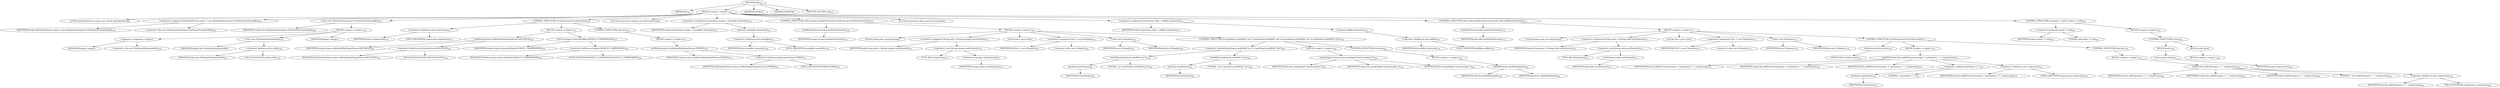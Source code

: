 digraph "link" {  
"210" [label = <(METHOD,link)<SUB>144</SUB>> ]
"16" [label = <(PARAM,this)<SUB>144</SUB>> ]
"211" [label = <(BLOCK,&lt;empty&gt;,&lt;empty&gt;)<SUB>144</SUB>> ]
"12" [label = <(LOCAL,ZipOutputStream output: java.util.zip.ZipOutputStream)> ]
"212" [label = <(&lt;operator&gt;.assignment,ZipOutputStream output = new ZipOutputStream(new FileOutputStream(outfile)))<SUB>145</SUB>> ]
"213" [label = <(IDENTIFIER,output,ZipOutputStream output = new ZipOutputStream(new FileOutputStream(outfile)))<SUB>145</SUB>> ]
"214" [label = <(&lt;operator&gt;.alloc,new ZipOutputStream(new FileOutputStream(outfile)))<SUB>145</SUB>> ]
"215" [label = <(&lt;init&gt;,new ZipOutputStream(new FileOutputStream(outfile)))<SUB>145</SUB>> ]
"11" [label = <(IDENTIFIER,output,new ZipOutputStream(new FileOutputStream(outfile)))<SUB>145</SUB>> ]
"216" [label = <(BLOCK,&lt;empty&gt;,&lt;empty&gt;)<SUB>145</SUB>> ]
"217" [label = <(&lt;operator&gt;.assignment,&lt;empty&gt;)> ]
"218" [label = <(IDENTIFIER,$obj2,&lt;empty&gt;)> ]
"219" [label = <(&lt;operator&gt;.alloc,new FileOutputStream(outfile))<SUB>145</SUB>> ]
"220" [label = <(&lt;init&gt;,new FileOutputStream(outfile))<SUB>145</SUB>> ]
"221" [label = <(IDENTIFIER,$obj2,new FileOutputStream(outfile))> ]
"222" [label = <(&lt;operator&gt;.fieldAccess,this.outfile)<SUB>145</SUB>> ]
"223" [label = <(IDENTIFIER,this,new FileOutputStream(outfile))<SUB>145</SUB>> ]
"224" [label = <(FIELD_IDENTIFIER,outfile,outfile)<SUB>145</SUB>> ]
"225" [label = <(IDENTIFIER,$obj2,&lt;empty&gt;)> ]
"226" [label = <(CONTROL_STRUCTURE,if (compression),if (compression))<SUB>147</SUB>> ]
"227" [label = <(&lt;operator&gt;.fieldAccess,this.compression)<SUB>147</SUB>> ]
"228" [label = <(IDENTIFIER,this,if (compression))<SUB>147</SUB>> ]
"229" [label = <(FIELD_IDENTIFIER,compression,compression)<SUB>147</SUB>> ]
"230" [label = <(BLOCK,&lt;empty&gt;,&lt;empty&gt;)<SUB>147</SUB>> ]
"231" [label = <(setMethod,output.setMethod(ZipOutputStream.DEFLATED))<SUB>148</SUB>> ]
"232" [label = <(IDENTIFIER,output,output.setMethod(ZipOutputStream.DEFLATED))<SUB>148</SUB>> ]
"233" [label = <(&lt;operator&gt;.fieldAccess,ZipOutputStream.DEFLATED)<SUB>148</SUB>> ]
"234" [label = <(IDENTIFIER,ZipOutputStream,output.setMethod(ZipOutputStream.DEFLATED))<SUB>148</SUB>> ]
"235" [label = <(FIELD_IDENTIFIER,DEFLATED,DEFLATED)<SUB>148</SUB>> ]
"236" [label = <(setLevel,output.setLevel(Deflater.DEFAULT_COMPRESSION))<SUB>149</SUB>> ]
"237" [label = <(IDENTIFIER,output,output.setLevel(Deflater.DEFAULT_COMPRESSION))<SUB>149</SUB>> ]
"238" [label = <(&lt;operator&gt;.fieldAccess,Deflater.DEFAULT_COMPRESSION)<SUB>149</SUB>> ]
"239" [label = <(IDENTIFIER,Deflater,output.setLevel(Deflater.DEFAULT_COMPRESSION))<SUB>149</SUB>> ]
"240" [label = <(FIELD_IDENTIFIER,DEFAULT_COMPRESSION,DEFAULT_COMPRESSION)<SUB>149</SUB>> ]
"241" [label = <(CONTROL_STRUCTURE,else,else)<SUB>150</SUB>> ]
"242" [label = <(BLOCK,&lt;empty&gt;,&lt;empty&gt;)<SUB>150</SUB>> ]
"243" [label = <(setMethod,output.setMethod(ZipOutputStream.STORED))<SUB>151</SUB>> ]
"244" [label = <(IDENTIFIER,output,output.setMethod(ZipOutputStream.STORED))<SUB>151</SUB>> ]
"245" [label = <(&lt;operator&gt;.fieldAccess,ZipOutputStream.STORED)<SUB>151</SUB>> ]
"246" [label = <(IDENTIFIER,ZipOutputStream,output.setMethod(ZipOutputStream.STORED))<SUB>151</SUB>> ]
"247" [label = <(FIELD_IDENTIFIER,STORED,STORED)<SUB>151</SUB>> ]
"248" [label = <(LOCAL,Enumeration merges: java.util.Enumeration)> ]
"249" [label = <(&lt;operator&gt;.assignment,Enumeration merges = mergefiles.elements())<SUB>154</SUB>> ]
"250" [label = <(IDENTIFIER,merges,Enumeration merges = mergefiles.elements())<SUB>154</SUB>> ]
"251" [label = <(elements,mergefiles.elements())<SUB>154</SUB>> ]
"252" [label = <(&lt;operator&gt;.fieldAccess,this.mergefiles)<SUB>154</SUB>> ]
"253" [label = <(IDENTIFIER,this,mergefiles.elements())<SUB>154</SUB>> ]
"254" [label = <(FIELD_IDENTIFIER,mergefiles,mergefiles)<SUB>154</SUB>> ]
"255" [label = <(CONTROL_STRUCTURE,while (merges.hasMoreElements()),while (merges.hasMoreElements()))<SUB>156</SUB>> ]
"256" [label = <(hasMoreElements,merges.hasMoreElements())<SUB>156</SUB>> ]
"257" [label = <(IDENTIFIER,merges,merges.hasMoreElements())<SUB>156</SUB>> ]
"258" [label = <(BLOCK,&lt;empty&gt;,&lt;empty&gt;)<SUB>156</SUB>> ]
"259" [label = <(LOCAL,String path: java.lang.String)> ]
"260" [label = <(&lt;operator&gt;.assignment,String path = (String) merges.nextElement())<SUB>157</SUB>> ]
"261" [label = <(IDENTIFIER,path,String path = (String) merges.nextElement())<SUB>157</SUB>> ]
"262" [label = <(&lt;operator&gt;.cast,(String) merges.nextElement())<SUB>157</SUB>> ]
"263" [label = <(TYPE_REF,String,String)<SUB>157</SUB>> ]
"264" [label = <(nextElement,merges.nextElement())<SUB>157</SUB>> ]
"265" [label = <(IDENTIFIER,merges,merges.nextElement())<SUB>157</SUB>> ]
"14" [label = <(LOCAL,File f: java.io.File)> ]
"266" [label = <(&lt;operator&gt;.assignment,File f = new File(path))<SUB>158</SUB>> ]
"267" [label = <(IDENTIFIER,f,File f = new File(path))<SUB>158</SUB>> ]
"268" [label = <(&lt;operator&gt;.alloc,new File(path))<SUB>158</SUB>> ]
"269" [label = <(&lt;init&gt;,new File(path))<SUB>158</SUB>> ]
"13" [label = <(IDENTIFIER,f,new File(path))<SUB>158</SUB>> ]
"270" [label = <(IDENTIFIER,path,new File(path))<SUB>158</SUB>> ]
"271" [label = <(CONTROL_STRUCTURE,if (f.getName().endsWith(&quot;.jar&quot;) || f.getName().endsWith(&quot;.zip&quot;)),if (f.getName().endsWith(&quot;.jar&quot;) || f.getName().endsWith(&quot;.zip&quot;)))<SUB>160</SUB>> ]
"272" [label = <(&lt;operator&gt;.logicalOr,f.getName().endsWith(&quot;.jar&quot;) || f.getName().endsWith(&quot;.zip&quot;))<SUB>160</SUB>> ]
"273" [label = <(endsWith,f.getName().endsWith(&quot;.jar&quot;))<SUB>160</SUB>> ]
"274" [label = <(getName,f.getName())<SUB>160</SUB>> ]
"275" [label = <(IDENTIFIER,f,f.getName())<SUB>160</SUB>> ]
"276" [label = <(LITERAL,&quot;.jar&quot;,f.getName().endsWith(&quot;.jar&quot;))<SUB>160</SUB>> ]
"277" [label = <(endsWith,f.getName().endsWith(&quot;.zip&quot;))<SUB>160</SUB>> ]
"278" [label = <(getName,f.getName())<SUB>160</SUB>> ]
"279" [label = <(IDENTIFIER,f,f.getName())<SUB>160</SUB>> ]
"280" [label = <(LITERAL,&quot;.zip&quot;,f.getName().endsWith(&quot;.zip&quot;))<SUB>160</SUB>> ]
"281" [label = <(BLOCK,&lt;empty&gt;,&lt;empty&gt;)<SUB>160</SUB>> ]
"282" [label = <(mergeZipJarContents,this.mergeZipJarContents(output, f))<SUB>162</SUB>> ]
"15" [label = <(IDENTIFIER,this,this.mergeZipJarContents(output, f))<SUB>162</SUB>> ]
"283" [label = <(IDENTIFIER,output,this.mergeZipJarContents(output, f))<SUB>162</SUB>> ]
"284" [label = <(IDENTIFIER,f,this.mergeZipJarContents(output, f))<SUB>162</SUB>> ]
"285" [label = <(CONTROL_STRUCTURE,else,else)<SUB>163</SUB>> ]
"286" [label = <(BLOCK,&lt;empty&gt;,&lt;empty&gt;)<SUB>163</SUB>> ]
"287" [label = <(addAddFile,this.addAddFile(path))<SUB>166</SUB>> ]
"17" [label = <(IDENTIFIER,this,this.addAddFile(path))<SUB>166</SUB>> ]
"288" [label = <(IDENTIFIER,path,this.addAddFile(path))<SUB>166</SUB>> ]
"289" [label = <(LOCAL,Enumeration adds: java.util.Enumeration)> ]
"290" [label = <(&lt;operator&gt;.assignment,Enumeration adds = addfiles.elements())<SUB>170</SUB>> ]
"291" [label = <(IDENTIFIER,adds,Enumeration adds = addfiles.elements())<SUB>170</SUB>> ]
"292" [label = <(elements,addfiles.elements())<SUB>170</SUB>> ]
"293" [label = <(&lt;operator&gt;.fieldAccess,this.addfiles)<SUB>170</SUB>> ]
"294" [label = <(IDENTIFIER,this,addfiles.elements())<SUB>170</SUB>> ]
"295" [label = <(FIELD_IDENTIFIER,addfiles,addfiles)<SUB>170</SUB>> ]
"296" [label = <(CONTROL_STRUCTURE,while (adds.hasMoreElements()),while (adds.hasMoreElements()))<SUB>172</SUB>> ]
"297" [label = <(hasMoreElements,adds.hasMoreElements())<SUB>172</SUB>> ]
"298" [label = <(IDENTIFIER,adds,adds.hasMoreElements())<SUB>172</SUB>> ]
"299" [label = <(BLOCK,&lt;empty&gt;,&lt;empty&gt;)<SUB>172</SUB>> ]
"300" [label = <(LOCAL,String name: java.lang.String)> ]
"301" [label = <(&lt;operator&gt;.assignment,String name = (String) adds.nextElement())<SUB>173</SUB>> ]
"302" [label = <(IDENTIFIER,name,String name = (String) adds.nextElement())<SUB>173</SUB>> ]
"303" [label = <(&lt;operator&gt;.cast,(String) adds.nextElement())<SUB>173</SUB>> ]
"304" [label = <(TYPE_REF,String,String)<SUB>173</SUB>> ]
"305" [label = <(nextElement,adds.nextElement())<SUB>173</SUB>> ]
"306" [label = <(IDENTIFIER,adds,adds.nextElement())<SUB>173</SUB>> ]
"19" [label = <(LOCAL,File f: java.io.File)> ]
"307" [label = <(&lt;operator&gt;.assignment,File f = new File(name))<SUB>174</SUB>> ]
"308" [label = <(IDENTIFIER,f,File f = new File(name))<SUB>174</SUB>> ]
"309" [label = <(&lt;operator&gt;.alloc,new File(name))<SUB>174</SUB>> ]
"310" [label = <(&lt;init&gt;,new File(name))<SUB>174</SUB>> ]
"18" [label = <(IDENTIFIER,f,new File(name))<SUB>174</SUB>> ]
"311" [label = <(IDENTIFIER,name,new File(name))<SUB>174</SUB>> ]
"312" [label = <(CONTROL_STRUCTURE,if (f.isDirectory()),if (f.isDirectory()))<SUB>176</SUB>> ]
"313" [label = <(isDirectory,f.isDirectory())<SUB>176</SUB>> ]
"314" [label = <(IDENTIFIER,f,f.isDirectory())<SUB>176</SUB>> ]
"315" [label = <(BLOCK,&lt;empty&gt;,&lt;empty&gt;)<SUB>176</SUB>> ]
"316" [label = <(addDirContents,this.addDirContents(output, f, f.getName() + '/', compression))<SUB>178</SUB>> ]
"20" [label = <(IDENTIFIER,this,this.addDirContents(output, f, f.getName() + '/', compression))<SUB>178</SUB>> ]
"317" [label = <(IDENTIFIER,output,this.addDirContents(output, f, f.getName() + '/', compression))<SUB>178</SUB>> ]
"318" [label = <(IDENTIFIER,f,this.addDirContents(output, f, f.getName() + '/', compression))<SUB>178</SUB>> ]
"319" [label = <(&lt;operator&gt;.addition,f.getName() + '/')<SUB>178</SUB>> ]
"320" [label = <(getName,f.getName())<SUB>178</SUB>> ]
"321" [label = <(IDENTIFIER,f,f.getName())<SUB>178</SUB>> ]
"322" [label = <(LITERAL,'/',f.getName() + '/')<SUB>178</SUB>> ]
"323" [label = <(&lt;operator&gt;.fieldAccess,this.compression)<SUB>178</SUB>> ]
"324" [label = <(IDENTIFIER,this,this.addDirContents(output, f, f.getName() + '/', compression))<SUB>178</SUB>> ]
"325" [label = <(FIELD_IDENTIFIER,compression,compression)<SUB>178</SUB>> ]
"326" [label = <(CONTROL_STRUCTURE,else,else)<SUB>179</SUB>> ]
"327" [label = <(BLOCK,&lt;empty&gt;,&lt;empty&gt;)<SUB>179</SUB>> ]
"328" [label = <(addFile,this.addFile(output, f, &quot;&quot;, compression))<SUB>180</SUB>> ]
"21" [label = <(IDENTIFIER,this,this.addFile(output, f, &quot;&quot;, compression))<SUB>180</SUB>> ]
"329" [label = <(IDENTIFIER,output,this.addFile(output, f, &quot;&quot;, compression))<SUB>180</SUB>> ]
"330" [label = <(IDENTIFIER,f,this.addFile(output, f, &quot;&quot;, compression))<SUB>180</SUB>> ]
"331" [label = <(LITERAL,&quot;&quot;,this.addFile(output, f, &quot;&quot;, compression))<SUB>180</SUB>> ]
"332" [label = <(&lt;operator&gt;.fieldAccess,this.compression)<SUB>180</SUB>> ]
"333" [label = <(IDENTIFIER,this,this.addFile(output, f, &quot;&quot;, compression))<SUB>180</SUB>> ]
"334" [label = <(FIELD_IDENTIFIER,compression,compression)<SUB>180</SUB>> ]
"335" [label = <(CONTROL_STRUCTURE,if (output != null),if (output != null))<SUB>183</SUB>> ]
"336" [label = <(&lt;operator&gt;.notEquals,output != null)<SUB>183</SUB>> ]
"337" [label = <(IDENTIFIER,output,output != null)<SUB>183</SUB>> ]
"338" [label = <(LITERAL,null,output != null)<SUB>183</SUB>> ]
"339" [label = <(BLOCK,&lt;empty&gt;,&lt;empty&gt;)<SUB>183</SUB>> ]
"340" [label = <(CONTROL_STRUCTURE,try,try)<SUB>184</SUB>> ]
"341" [label = <(BLOCK,try,try)<SUB>184</SUB>> ]
"342" [label = <(close,output.close())<SUB>185</SUB>> ]
"343" [label = <(IDENTIFIER,output,output.close())<SUB>185</SUB>> ]
"344" [label = <(BLOCK,catch,catch)> ]
"345" [label = <(BLOCK,&lt;empty&gt;,&lt;empty&gt;)<SUB>186</SUB>> ]
"346" [label = <(MODIFIER,PUBLIC)> ]
"347" [label = <(MODIFIER,VIRTUAL)> ]
"348" [label = <(METHOD_RETURN,void)<SUB>144</SUB>> ]
  "210" -> "16" 
  "210" -> "211" 
  "210" -> "346" 
  "210" -> "347" 
  "210" -> "348" 
  "211" -> "12" 
  "211" -> "212" 
  "211" -> "215" 
  "211" -> "226" 
  "211" -> "248" 
  "211" -> "249" 
  "211" -> "255" 
  "211" -> "289" 
  "211" -> "290" 
  "211" -> "296" 
  "211" -> "335" 
  "212" -> "213" 
  "212" -> "214" 
  "215" -> "11" 
  "215" -> "216" 
  "216" -> "217" 
  "216" -> "220" 
  "216" -> "225" 
  "217" -> "218" 
  "217" -> "219" 
  "220" -> "221" 
  "220" -> "222" 
  "222" -> "223" 
  "222" -> "224" 
  "226" -> "227" 
  "226" -> "230" 
  "226" -> "241" 
  "227" -> "228" 
  "227" -> "229" 
  "230" -> "231" 
  "230" -> "236" 
  "231" -> "232" 
  "231" -> "233" 
  "233" -> "234" 
  "233" -> "235" 
  "236" -> "237" 
  "236" -> "238" 
  "238" -> "239" 
  "238" -> "240" 
  "241" -> "242" 
  "242" -> "243" 
  "243" -> "244" 
  "243" -> "245" 
  "245" -> "246" 
  "245" -> "247" 
  "249" -> "250" 
  "249" -> "251" 
  "251" -> "252" 
  "252" -> "253" 
  "252" -> "254" 
  "255" -> "256" 
  "255" -> "258" 
  "256" -> "257" 
  "258" -> "259" 
  "258" -> "260" 
  "258" -> "14" 
  "258" -> "266" 
  "258" -> "269" 
  "258" -> "271" 
  "260" -> "261" 
  "260" -> "262" 
  "262" -> "263" 
  "262" -> "264" 
  "264" -> "265" 
  "266" -> "267" 
  "266" -> "268" 
  "269" -> "13" 
  "269" -> "270" 
  "271" -> "272" 
  "271" -> "281" 
  "271" -> "285" 
  "272" -> "273" 
  "272" -> "277" 
  "273" -> "274" 
  "273" -> "276" 
  "274" -> "275" 
  "277" -> "278" 
  "277" -> "280" 
  "278" -> "279" 
  "281" -> "282" 
  "282" -> "15" 
  "282" -> "283" 
  "282" -> "284" 
  "285" -> "286" 
  "286" -> "287" 
  "287" -> "17" 
  "287" -> "288" 
  "290" -> "291" 
  "290" -> "292" 
  "292" -> "293" 
  "293" -> "294" 
  "293" -> "295" 
  "296" -> "297" 
  "296" -> "299" 
  "297" -> "298" 
  "299" -> "300" 
  "299" -> "301" 
  "299" -> "19" 
  "299" -> "307" 
  "299" -> "310" 
  "299" -> "312" 
  "301" -> "302" 
  "301" -> "303" 
  "303" -> "304" 
  "303" -> "305" 
  "305" -> "306" 
  "307" -> "308" 
  "307" -> "309" 
  "310" -> "18" 
  "310" -> "311" 
  "312" -> "313" 
  "312" -> "315" 
  "312" -> "326" 
  "313" -> "314" 
  "315" -> "316" 
  "316" -> "20" 
  "316" -> "317" 
  "316" -> "318" 
  "316" -> "319" 
  "316" -> "323" 
  "319" -> "320" 
  "319" -> "322" 
  "320" -> "321" 
  "323" -> "324" 
  "323" -> "325" 
  "326" -> "327" 
  "327" -> "328" 
  "328" -> "21" 
  "328" -> "329" 
  "328" -> "330" 
  "328" -> "331" 
  "328" -> "332" 
  "332" -> "333" 
  "332" -> "334" 
  "335" -> "336" 
  "335" -> "339" 
  "336" -> "337" 
  "336" -> "338" 
  "339" -> "340" 
  "340" -> "341" 
  "340" -> "344" 
  "341" -> "342" 
  "342" -> "343" 
  "344" -> "345" 
}
